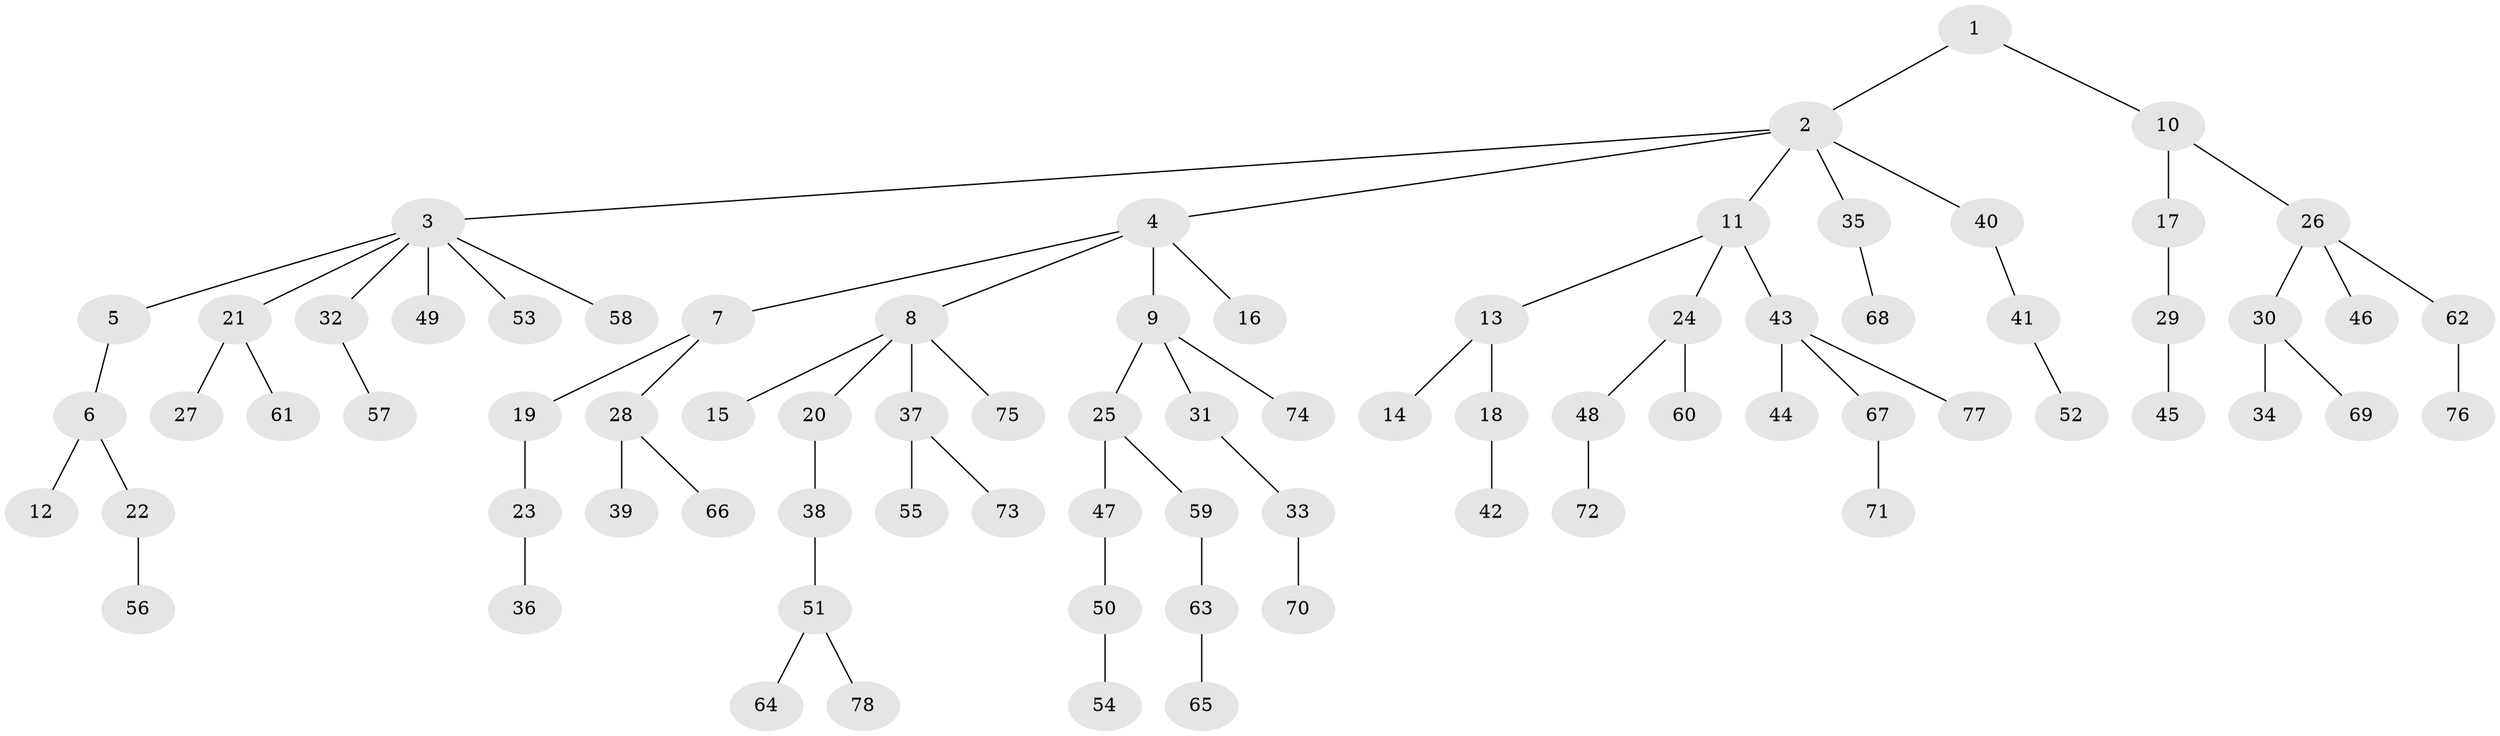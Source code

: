 // coarse degree distribution, {6: 0.05555555555555555, 4: 0.07407407407407407, 2: 0.24074074074074073, 3: 0.1111111111111111, 1: 0.5185185185185185}
// Generated by graph-tools (version 1.1) at 2025/24/03/03/25 07:24:07]
// undirected, 78 vertices, 77 edges
graph export_dot {
graph [start="1"]
  node [color=gray90,style=filled];
  1;
  2;
  3;
  4;
  5;
  6;
  7;
  8;
  9;
  10;
  11;
  12;
  13;
  14;
  15;
  16;
  17;
  18;
  19;
  20;
  21;
  22;
  23;
  24;
  25;
  26;
  27;
  28;
  29;
  30;
  31;
  32;
  33;
  34;
  35;
  36;
  37;
  38;
  39;
  40;
  41;
  42;
  43;
  44;
  45;
  46;
  47;
  48;
  49;
  50;
  51;
  52;
  53;
  54;
  55;
  56;
  57;
  58;
  59;
  60;
  61;
  62;
  63;
  64;
  65;
  66;
  67;
  68;
  69;
  70;
  71;
  72;
  73;
  74;
  75;
  76;
  77;
  78;
  1 -- 2;
  1 -- 10;
  2 -- 3;
  2 -- 4;
  2 -- 11;
  2 -- 35;
  2 -- 40;
  3 -- 5;
  3 -- 21;
  3 -- 32;
  3 -- 49;
  3 -- 53;
  3 -- 58;
  4 -- 7;
  4 -- 8;
  4 -- 9;
  4 -- 16;
  5 -- 6;
  6 -- 12;
  6 -- 22;
  7 -- 19;
  7 -- 28;
  8 -- 15;
  8 -- 20;
  8 -- 37;
  8 -- 75;
  9 -- 25;
  9 -- 31;
  9 -- 74;
  10 -- 17;
  10 -- 26;
  11 -- 13;
  11 -- 24;
  11 -- 43;
  13 -- 14;
  13 -- 18;
  17 -- 29;
  18 -- 42;
  19 -- 23;
  20 -- 38;
  21 -- 27;
  21 -- 61;
  22 -- 56;
  23 -- 36;
  24 -- 48;
  24 -- 60;
  25 -- 47;
  25 -- 59;
  26 -- 30;
  26 -- 46;
  26 -- 62;
  28 -- 39;
  28 -- 66;
  29 -- 45;
  30 -- 34;
  30 -- 69;
  31 -- 33;
  32 -- 57;
  33 -- 70;
  35 -- 68;
  37 -- 55;
  37 -- 73;
  38 -- 51;
  40 -- 41;
  41 -- 52;
  43 -- 44;
  43 -- 67;
  43 -- 77;
  47 -- 50;
  48 -- 72;
  50 -- 54;
  51 -- 64;
  51 -- 78;
  59 -- 63;
  62 -- 76;
  63 -- 65;
  67 -- 71;
}
